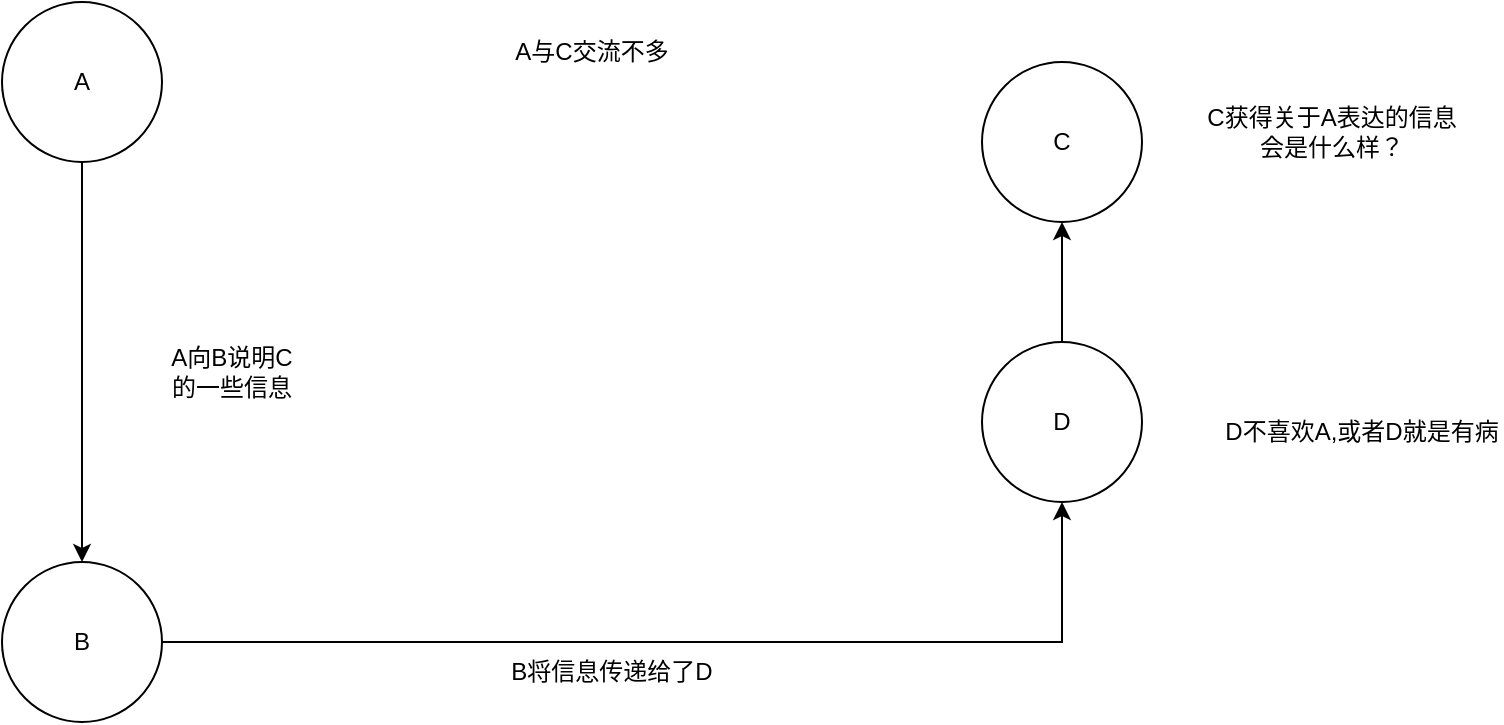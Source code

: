 <mxfile version="28.0.7">
  <diagram name="第 1 页" id="l-5mR6PXXGIu8AcaOCo6">
    <mxGraphModel dx="1418" dy="794" grid="1" gridSize="10" guides="1" tooltips="1" connect="1" arrows="1" fold="1" page="1" pageScale="1" pageWidth="827" pageHeight="1169" math="0" shadow="0">
      <root>
        <mxCell id="0" />
        <mxCell id="1" parent="0" />
        <mxCell id="3FRdqtJoyEHWCOIS1qvH-5" style="edgeStyle=orthogonalEdgeStyle;rounded=0;orthogonalLoop=1;jettySize=auto;html=1;exitX=0.5;exitY=0;exitDx=0;exitDy=0;entryX=0.5;entryY=1;entryDx=0;entryDy=0;" edge="1" parent="1" source="VwCtaaxNtZ_b3EBbT_sB-2" target="3s84qQ_Xb1j6stL4iub7-3">
          <mxGeometry relative="1" as="geometry" />
        </mxCell>
        <mxCell id="VwCtaaxNtZ_b3EBbT_sB-2" value="D" style="ellipse;whiteSpace=wrap;html=1;aspect=fixed;" parent="1" vertex="1">
          <mxGeometry x="530" y="240" width="80" height="80" as="geometry" />
        </mxCell>
        <mxCell id="3s84qQ_Xb1j6stL4iub7-6" style="edgeStyle=orthogonalEdgeStyle;rounded=0;orthogonalLoop=1;jettySize=auto;html=1;exitX=0.5;exitY=1;exitDx=0;exitDy=0;" parent="1" source="3s84qQ_Xb1j6stL4iub7-1" target="3s84qQ_Xb1j6stL4iub7-2" edge="1">
          <mxGeometry relative="1" as="geometry" />
        </mxCell>
        <mxCell id="3s84qQ_Xb1j6stL4iub7-1" value="A" style="ellipse;whiteSpace=wrap;html=1;aspect=fixed;" parent="1" vertex="1">
          <mxGeometry x="40" y="70" width="80" height="80" as="geometry" />
        </mxCell>
        <mxCell id="3FRdqtJoyEHWCOIS1qvH-2" style="edgeStyle=orthogonalEdgeStyle;rounded=0;orthogonalLoop=1;jettySize=auto;html=1;exitX=1;exitY=0.5;exitDx=0;exitDy=0;entryX=0.5;entryY=1;entryDx=0;entryDy=0;" edge="1" parent="1" source="3s84qQ_Xb1j6stL4iub7-2" target="VwCtaaxNtZ_b3EBbT_sB-2">
          <mxGeometry relative="1" as="geometry" />
        </mxCell>
        <mxCell id="3s84qQ_Xb1j6stL4iub7-2" value="B" style="ellipse;whiteSpace=wrap;html=1;aspect=fixed;" parent="1" vertex="1">
          <mxGeometry x="40" y="350" width="80" height="80" as="geometry" />
        </mxCell>
        <mxCell id="3s84qQ_Xb1j6stL4iub7-3" value="C" style="ellipse;whiteSpace=wrap;html=1;aspect=fixed;" parent="1" vertex="1">
          <mxGeometry x="530" y="100" width="80" height="80" as="geometry" />
        </mxCell>
        <mxCell id="3FRdqtJoyEHWCOIS1qvH-1" value="A向B说明C&lt;div&gt;的一些信息&lt;/div&gt;" style="text;html=1;align=center;verticalAlign=middle;whiteSpace=wrap;rounded=0;" vertex="1" parent="1">
          <mxGeometry x="70" y="240" width="170" height="30" as="geometry" />
        </mxCell>
        <mxCell id="3FRdqtJoyEHWCOIS1qvH-3" value="B将信息传递给了D" style="text;html=1;align=center;verticalAlign=middle;whiteSpace=wrap;rounded=0;" vertex="1" parent="1">
          <mxGeometry x="270" y="390" width="150" height="30" as="geometry" />
        </mxCell>
        <mxCell id="3FRdqtJoyEHWCOIS1qvH-4" value="D不喜欢A,或者D就是有病" style="text;html=1;align=center;verticalAlign=middle;whiteSpace=wrap;rounded=0;" vertex="1" parent="1">
          <mxGeometry x="650" y="270" width="140" height="30" as="geometry" />
        </mxCell>
        <mxCell id="3FRdqtJoyEHWCOIS1qvH-6" value="A与C交流不多" style="text;html=1;align=center;verticalAlign=middle;whiteSpace=wrap;rounded=0;" vertex="1" parent="1">
          <mxGeometry x="280" y="80" width="110" height="30" as="geometry" />
        </mxCell>
        <mxCell id="3FRdqtJoyEHWCOIS1qvH-7" value="C获得关于A表达的信息会是什么样？" style="text;html=1;align=center;verticalAlign=middle;whiteSpace=wrap;rounded=0;" vertex="1" parent="1">
          <mxGeometry x="640" y="120" width="130" height="30" as="geometry" />
        </mxCell>
      </root>
    </mxGraphModel>
  </diagram>
</mxfile>
